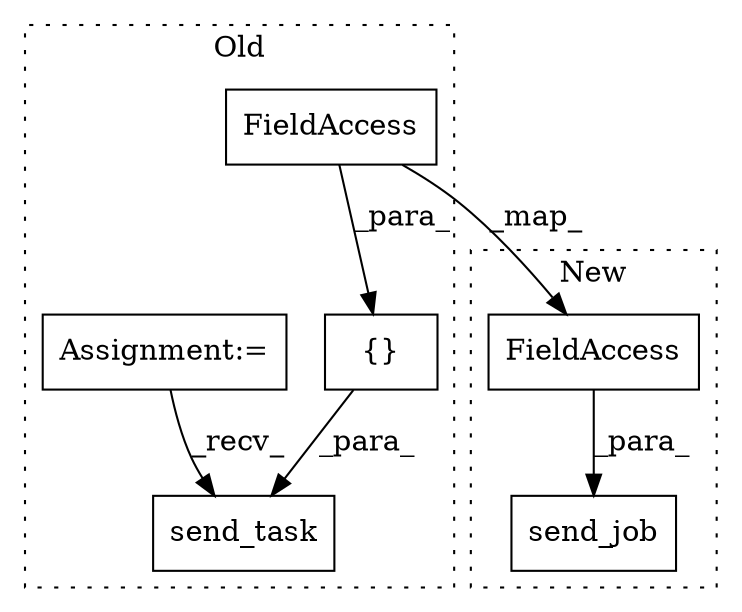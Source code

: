 digraph G {
subgraph cluster0 {
1 [label="send_task" a="32" s="4501,4547" l="10,1" shape="box"];
3 [label="{}" a="4" s="4535,4546" l="1,1" shape="box"];
5 [label="FieldAccess" a="22" s="4536" l="10" shape="box"];
6 [label="Assignment:=" a="7" s="3981" l="3" shape="box"];
label = "Old";
style="dotted";
}
subgraph cluster1 {
2 [label="send_job" a="32" s="4352,4416" l="9,1" shape="box"];
4 [label="FieldAccess" a="22" s="4406" l="10" shape="box"];
label = "New";
style="dotted";
}
3 -> 1 [label="_para_"];
4 -> 2 [label="_para_"];
5 -> 4 [label="_map_"];
5 -> 3 [label="_para_"];
6 -> 1 [label="_recv_"];
}